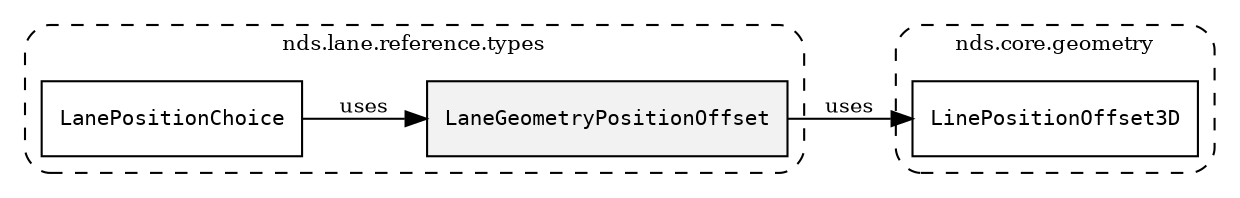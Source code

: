 /**
 * This dot file creates symbol collaboration diagram for LaneGeometryPositionOffset.
 */
digraph ZSERIO
{
    node [shape=box, fontsize=10];
    rankdir="LR";
    fontsize=10;
    tooltip="LaneGeometryPositionOffset collaboration diagram";

    subgraph "cluster_nds.lane.reference.types"
    {
        style="dashed, rounded";
        label="nds.lane.reference.types";
        tooltip="Package nds.lane.reference.types";
        href="../../../content/packages/nds.lane.reference.types.html#Package-nds-lane-reference-types";
        target="_parent";

        "LaneGeometryPositionOffset" [style="filled", fillcolor="#0000000D", target="_parent", label=<<font face="monospace"><table align="center" border="0" cellspacing="0" cellpadding="0"><tr><td href="../../../content/packages/nds.lane.reference.types.html#Subtype-LaneGeometryPositionOffset" title="Subtype defined in nds.lane.reference.types">LaneGeometryPositionOffset</td></tr></table></font>>];
        "LanePositionChoice" [target="_parent", label=<<font face="monospace"><table align="center" border="0" cellspacing="0" cellpadding="0"><tr><td href="../../../content/packages/nds.lane.reference.types.html#Choice-LanePositionChoice" title="Choice defined in nds.lane.reference.types">LanePositionChoice</td></tr></table></font>>];
    }

    subgraph "cluster_nds.core.geometry"
    {
        style="dashed, rounded";
        label="nds.core.geometry";
        tooltip="Package nds.core.geometry";
        href="../../../content/packages/nds.core.geometry.html#Package-nds-core-geometry";
        target="_parent";

        "LinePositionOffset3D" [target="_parent", label=<<font face="monospace"><table align="center" border="0" cellspacing="0" cellpadding="0"><tr><td href="../../../content/packages/nds.core.geometry.html#Structure-LinePositionOffset3D" title="Structure defined in nds.core.geometry">LinePositionOffset3D</td></tr></table></font>>];
    }

    "LaneGeometryPositionOffset" -> "LinePositionOffset3D" [label="uses", fontsize=10];
    "LanePositionChoice" -> "LaneGeometryPositionOffset" [label="uses", fontsize=10];
}
